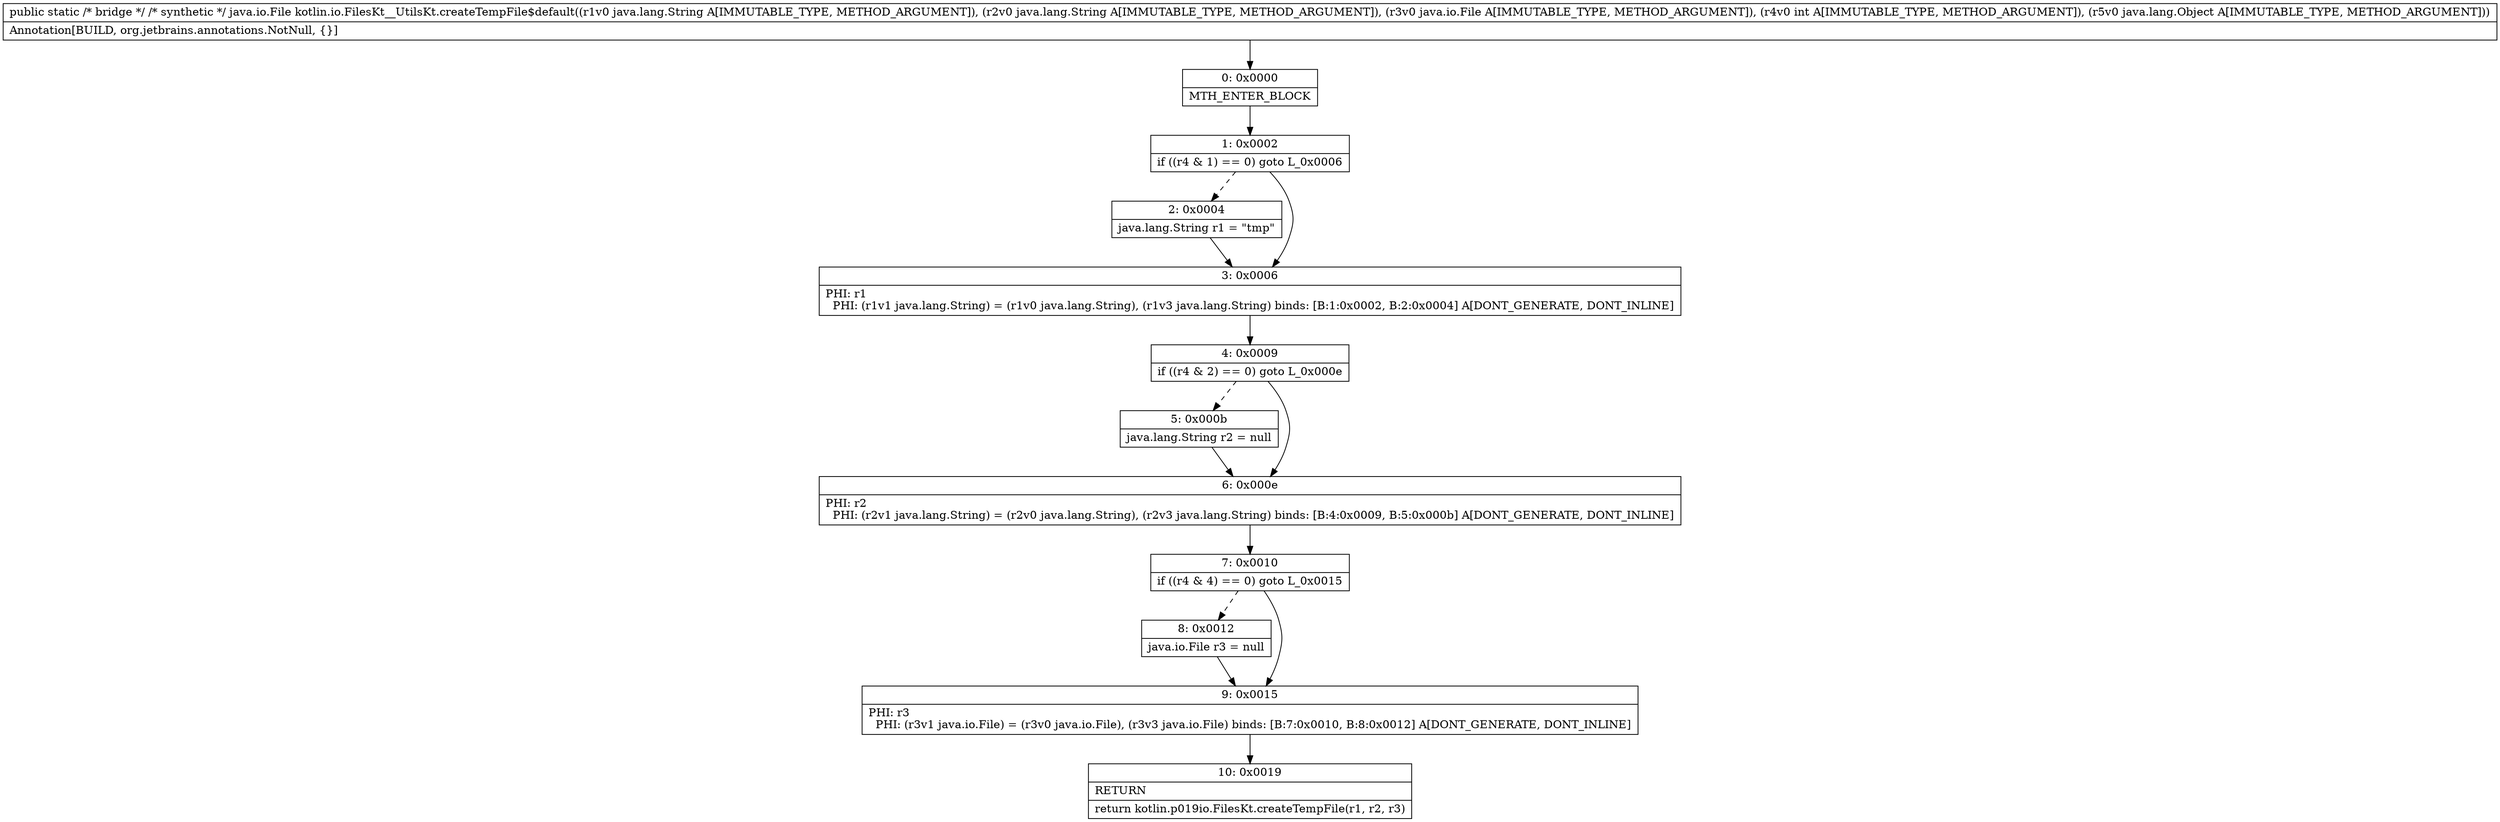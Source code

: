 digraph "CFG forkotlin.io.FilesKt__UtilsKt.createTempFile$default(Ljava\/lang\/String;Ljava\/lang\/String;Ljava\/io\/File;ILjava\/lang\/Object;)Ljava\/io\/File;" {
Node_0 [shape=record,label="{0\:\ 0x0000|MTH_ENTER_BLOCK\l}"];
Node_1 [shape=record,label="{1\:\ 0x0002|if ((r4 & 1) == 0) goto L_0x0006\l}"];
Node_2 [shape=record,label="{2\:\ 0x0004|java.lang.String r1 = \"tmp\"\l}"];
Node_3 [shape=record,label="{3\:\ 0x0006|PHI: r1 \l  PHI: (r1v1 java.lang.String) = (r1v0 java.lang.String), (r1v3 java.lang.String) binds: [B:1:0x0002, B:2:0x0004] A[DONT_GENERATE, DONT_INLINE]\l}"];
Node_4 [shape=record,label="{4\:\ 0x0009|if ((r4 & 2) == 0) goto L_0x000e\l}"];
Node_5 [shape=record,label="{5\:\ 0x000b|java.lang.String r2 = null\l}"];
Node_6 [shape=record,label="{6\:\ 0x000e|PHI: r2 \l  PHI: (r2v1 java.lang.String) = (r2v0 java.lang.String), (r2v3 java.lang.String) binds: [B:4:0x0009, B:5:0x000b] A[DONT_GENERATE, DONT_INLINE]\l}"];
Node_7 [shape=record,label="{7\:\ 0x0010|if ((r4 & 4) == 0) goto L_0x0015\l}"];
Node_8 [shape=record,label="{8\:\ 0x0012|java.io.File r3 = null\l}"];
Node_9 [shape=record,label="{9\:\ 0x0015|PHI: r3 \l  PHI: (r3v1 java.io.File) = (r3v0 java.io.File), (r3v3 java.io.File) binds: [B:7:0x0010, B:8:0x0012] A[DONT_GENERATE, DONT_INLINE]\l}"];
Node_10 [shape=record,label="{10\:\ 0x0019|RETURN\l|return kotlin.p019io.FilesKt.createTempFile(r1, r2, r3)\l}"];
MethodNode[shape=record,label="{public static \/* bridge *\/ \/* synthetic *\/ java.io.File kotlin.io.FilesKt__UtilsKt.createTempFile$default((r1v0 java.lang.String A[IMMUTABLE_TYPE, METHOD_ARGUMENT]), (r2v0 java.lang.String A[IMMUTABLE_TYPE, METHOD_ARGUMENT]), (r3v0 java.io.File A[IMMUTABLE_TYPE, METHOD_ARGUMENT]), (r4v0 int A[IMMUTABLE_TYPE, METHOD_ARGUMENT]), (r5v0 java.lang.Object A[IMMUTABLE_TYPE, METHOD_ARGUMENT]))  | Annotation[BUILD, org.jetbrains.annotations.NotNull, \{\}]\l}"];
MethodNode -> Node_0;
Node_0 -> Node_1;
Node_1 -> Node_2[style=dashed];
Node_1 -> Node_3;
Node_2 -> Node_3;
Node_3 -> Node_4;
Node_4 -> Node_5[style=dashed];
Node_4 -> Node_6;
Node_5 -> Node_6;
Node_6 -> Node_7;
Node_7 -> Node_8[style=dashed];
Node_7 -> Node_9;
Node_8 -> Node_9;
Node_9 -> Node_10;
}

